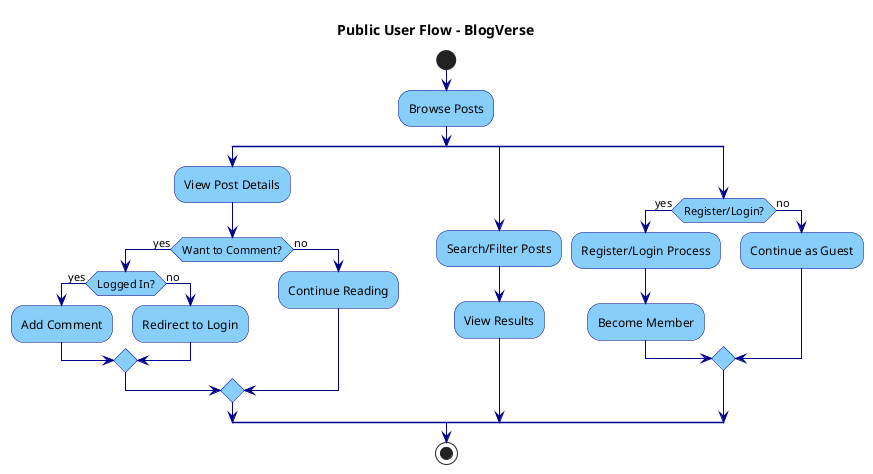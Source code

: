 @startuml Public_User_Flow

skinparam ActivityBackgroundColor LightSkyBlue
skinparam ActivityBorderColor DarkBlue
skinparam ArrowColor DarkBlue

title Public User Flow - BlogVerse

start

:Browse Posts;

split
  :View Post Details;
  if (Want to Comment?) then (yes)
    if (Logged In?) then (yes)
      :Add Comment;
    else (no)
      :Redirect to Login;
    endif
  else (no)
    :Continue Reading;
  endif
split again
  :Search/Filter Posts;
  :View Results;
split again
  if (Register/Login?) then (yes)
    :Register/Login Process;
    :Become Member;
  else (no)
    :Continue as Guest;
  endif
end split

stop

@enduml